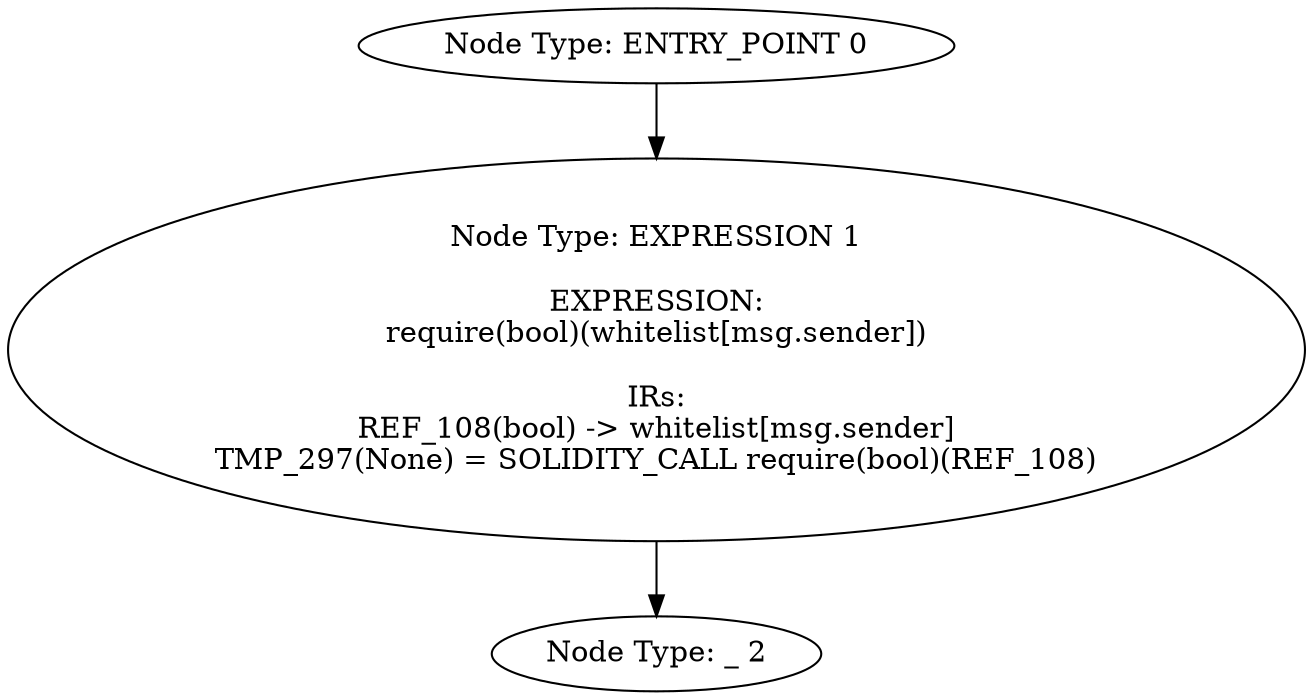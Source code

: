 digraph{
0[label="Node Type: ENTRY_POINT 0
"];
0->1;
1[label="Node Type: EXPRESSION 1

EXPRESSION:
require(bool)(whitelist[msg.sender])

IRs:
REF_108(bool) -> whitelist[msg.sender]
TMP_297(None) = SOLIDITY_CALL require(bool)(REF_108)"];
1->2;
2[label="Node Type: _ 2
"];
}
